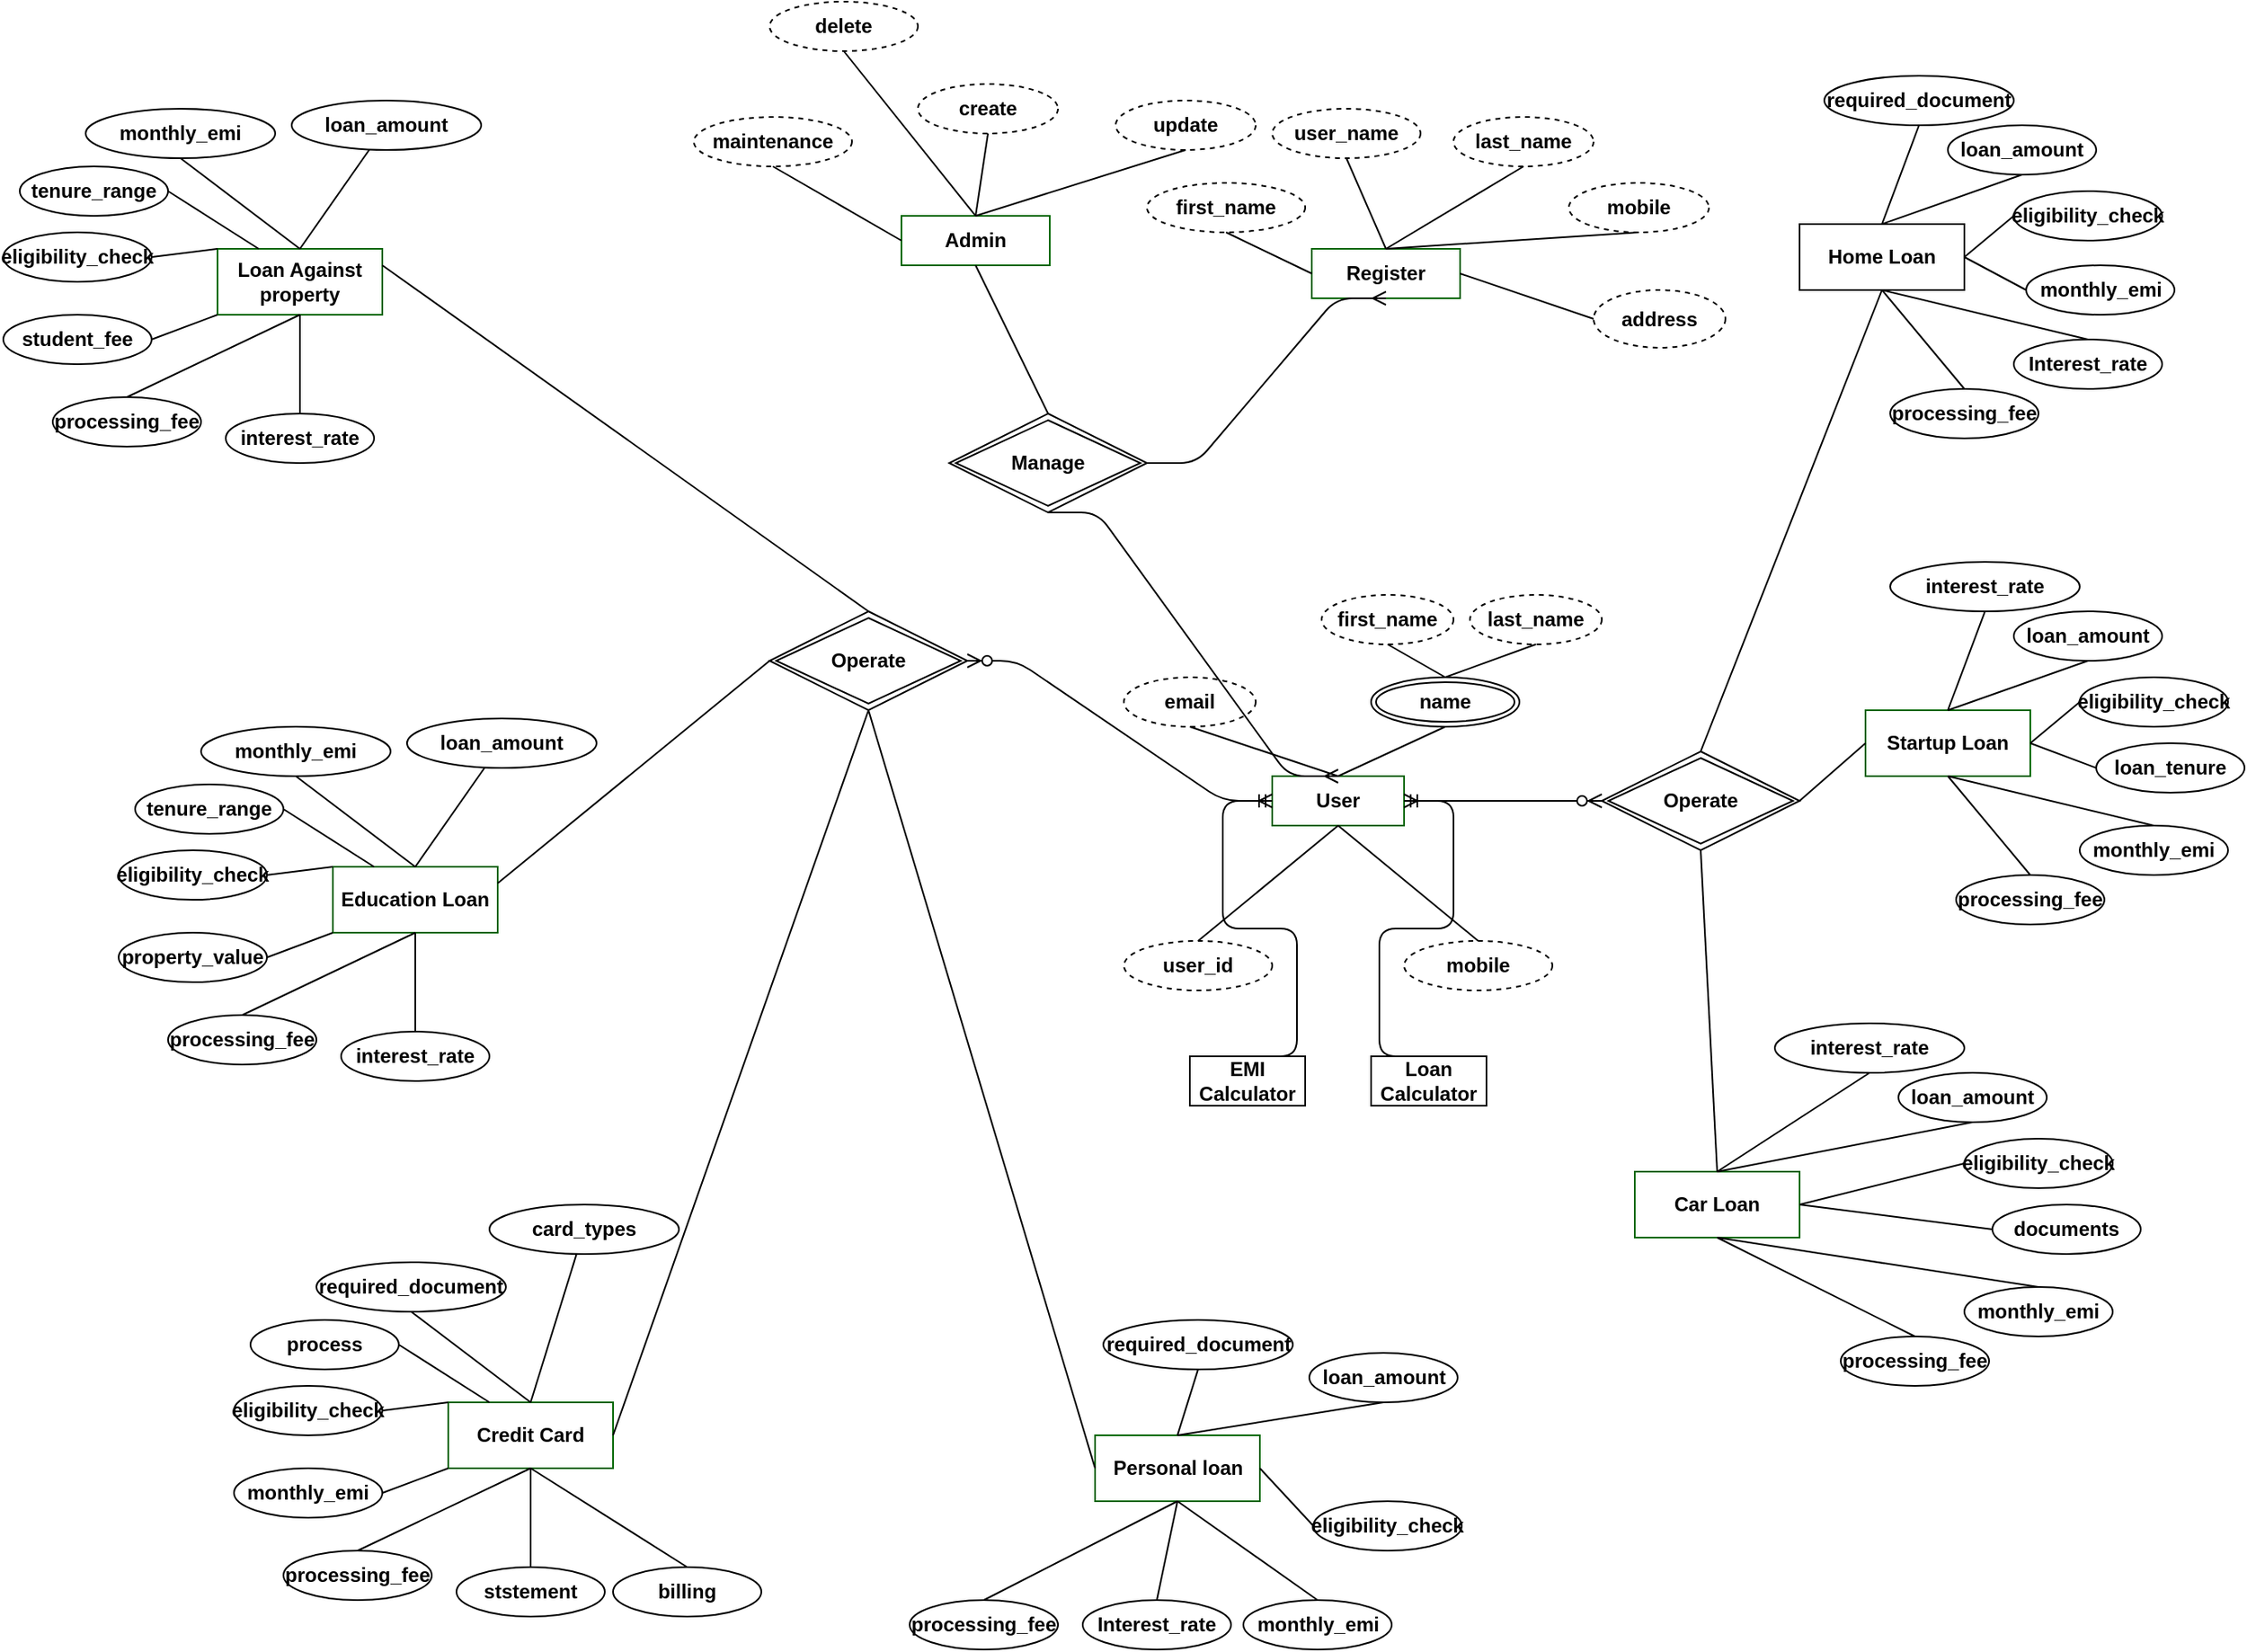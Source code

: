 <mxfile version="15.2.7" type="github"><diagram id="xcJkttmEXmG8DfVuwZIJ" name="Page-1"><mxGraphModel dx="2563" dy="900" grid="1" gridSize="10" guides="1" tooltips="1" connect="1" arrows="1" fold="1" page="1" pageScale="1" pageWidth="827" pageHeight="1169" math="0" shadow="0"><root><mxCell id="0"/><mxCell id="1" parent="0"/><mxCell id="ke2XlthIMB7O7xgG9wp8-1" value="&lt;b&gt;User&lt;/b&gt;" style="whiteSpace=wrap;html=1;align=center;perimeterSpacing=0;strokeColor=#006600;" vertex="1" parent="1"><mxGeometry x="390" y="520" width="80" height="30" as="geometry"/></mxCell><mxCell id="ke2XlthIMB7O7xgG9wp8-2" value="&lt;b&gt;email&lt;/b&gt;" style="ellipse;whiteSpace=wrap;html=1;align=center;dashed=1;" vertex="1" parent="1"><mxGeometry x="300" y="460" width="80" height="30" as="geometry"/></mxCell><mxCell id="ke2XlthIMB7O7xgG9wp8-3" value="&lt;b&gt;mobile&lt;/b&gt;" style="ellipse;whiteSpace=wrap;html=1;align=center;dashed=1;" vertex="1" parent="1"><mxGeometry x="470" y="620" width="90" height="30" as="geometry"/></mxCell><mxCell id="ke2XlthIMB7O7xgG9wp8-4" value="&lt;b&gt;last_name&lt;/b&gt;" style="ellipse;whiteSpace=wrap;html=1;align=center;dashed=1;" vertex="1" parent="1"><mxGeometry x="510" y="410" width="80" height="30" as="geometry"/></mxCell><mxCell id="ke2XlthIMB7O7xgG9wp8-5" value="&lt;b&gt;first_name&lt;/b&gt;" style="ellipse;whiteSpace=wrap;html=1;align=center;dashed=1;" vertex="1" parent="1"><mxGeometry x="420" y="410" width="80" height="30" as="geometry"/></mxCell><mxCell id="ke2XlthIMB7O7xgG9wp8-6" value="&lt;b&gt;name&lt;/b&gt;" style="ellipse;shape=doubleEllipse;margin=3;whiteSpace=wrap;html=1;align=center;" vertex="1" parent="1"><mxGeometry x="450" y="460" width="90" height="30" as="geometry"/></mxCell><mxCell id="ke2XlthIMB7O7xgG9wp8-7" value="&lt;b&gt;user_id&lt;/b&gt;" style="ellipse;whiteSpace=wrap;html=1;align=center;dashed=1;" vertex="1" parent="1"><mxGeometry x="300" y="620" width="90" height="30" as="geometry"/></mxCell><mxCell id="ke2XlthIMB7O7xgG9wp8-8" value="&lt;b&gt;EMI Calculator&lt;/b&gt;" style="whiteSpace=wrap;html=1;align=center;" vertex="1" parent="1"><mxGeometry x="340" y="690" width="70" height="30" as="geometry"/></mxCell><mxCell id="ke2XlthIMB7O7xgG9wp8-9" value="&lt;b&gt;Loan Calculator&lt;/b&gt;" style="whiteSpace=wrap;html=1;align=center;" vertex="1" parent="1"><mxGeometry x="450" y="690" width="70" height="30" as="geometry"/></mxCell><mxCell id="ke2XlthIMB7O7xgG9wp8-11" value="" style="endArrow=none;html=1;rounded=0;exitX=0.5;exitY=1;exitDx=0;exitDy=0;entryX=0.5;entryY=0;entryDx=0;entryDy=0;" edge="1" parent="1" source="ke2XlthIMB7O7xgG9wp8-6" target="ke2XlthIMB7O7xgG9wp8-1"><mxGeometry relative="1" as="geometry"><mxPoint x="320" y="560" as="sourcePoint"/><mxPoint x="480" y="560" as="targetPoint"/></mxGeometry></mxCell><mxCell id="ke2XlthIMB7O7xgG9wp8-12" value="" style="endArrow=none;html=1;rounded=0;exitX=0.5;exitY=1;exitDx=0;exitDy=0;entryX=0.5;entryY=0;entryDx=0;entryDy=0;" edge="1" parent="1" source="ke2XlthIMB7O7xgG9wp8-5" target="ke2XlthIMB7O7xgG9wp8-6"><mxGeometry relative="1" as="geometry"><mxPoint x="485" y="420" as="sourcePoint"/><mxPoint x="420" y="460" as="targetPoint"/></mxGeometry></mxCell><mxCell id="ke2XlthIMB7O7xgG9wp8-13" value="" style="endArrow=none;html=1;rounded=0;exitX=0.5;exitY=0;exitDx=0;exitDy=0;entryX=0.5;entryY=1;entryDx=0;entryDy=0;" edge="1" parent="1" source="ke2XlthIMB7O7xgG9wp8-6" target="ke2XlthIMB7O7xgG9wp8-4"><mxGeometry relative="1" as="geometry"><mxPoint x="515" y="510" as="sourcePoint"/><mxPoint x="450" y="550" as="targetPoint"/><Array as="points"/></mxGeometry></mxCell><mxCell id="ke2XlthIMB7O7xgG9wp8-14" value="" style="endArrow=none;html=1;rounded=0;exitX=0.5;exitY=1;exitDx=0;exitDy=0;entryX=0.5;entryY=0;entryDx=0;entryDy=0;" edge="1" parent="1" source="ke2XlthIMB7O7xgG9wp8-2" target="ke2XlthIMB7O7xgG9wp8-1"><mxGeometry relative="1" as="geometry"><mxPoint x="505" y="500" as="sourcePoint"/><mxPoint x="440" y="540" as="targetPoint"/></mxGeometry></mxCell><mxCell id="ke2XlthIMB7O7xgG9wp8-15" value="" style="endArrow=none;html=1;rounded=0;exitX=0.5;exitY=0;exitDx=0;exitDy=0;entryX=0.5;entryY=1;entryDx=0;entryDy=0;" edge="1" parent="1" source="ke2XlthIMB7O7xgG9wp8-7" target="ke2XlthIMB7O7xgG9wp8-1"><mxGeometry relative="1" as="geometry"><mxPoint x="350" y="500" as="sourcePoint"/><mxPoint x="440" y="540" as="targetPoint"/></mxGeometry></mxCell><mxCell id="ke2XlthIMB7O7xgG9wp8-16" value="" style="endArrow=none;html=1;rounded=0;exitX=0.5;exitY=0;exitDx=0;exitDy=0;entryX=0.5;entryY=1;entryDx=0;entryDy=0;" edge="1" parent="1" source="ke2XlthIMB7O7xgG9wp8-3" target="ke2XlthIMB7O7xgG9wp8-1"><mxGeometry relative="1" as="geometry"><mxPoint x="350" y="610" as="sourcePoint"/><mxPoint x="440" y="570" as="targetPoint"/></mxGeometry></mxCell><mxCell id="ke2XlthIMB7O7xgG9wp8-17" value="" style="edgeStyle=entityRelationEdgeStyle;fontSize=12;html=1;endArrow=ERoneToMany;exitX=0.5;exitY=0;exitDx=0;exitDy=0;entryX=0;entryY=0.5;entryDx=0;entryDy=0;" edge="1" parent="1" source="ke2XlthIMB7O7xgG9wp8-8" target="ke2XlthIMB7O7xgG9wp8-1"><mxGeometry width="100" height="100" relative="1" as="geometry"><mxPoint x="350" y="610" as="sourcePoint"/><mxPoint x="450" y="510" as="targetPoint"/></mxGeometry></mxCell><mxCell id="ke2XlthIMB7O7xgG9wp8-18" value="" style="edgeStyle=entityRelationEdgeStyle;fontSize=12;html=1;endArrow=ERoneToMany;exitX=0.5;exitY=0;exitDx=0;exitDy=0;entryX=1;entryY=0.5;entryDx=0;entryDy=0;" edge="1" parent="1" source="ke2XlthIMB7O7xgG9wp8-9" target="ke2XlthIMB7O7xgG9wp8-1"><mxGeometry width="100" height="100" relative="1" as="geometry"><mxPoint x="375" y="700" as="sourcePoint"/><mxPoint x="440" y="560" as="targetPoint"/></mxGeometry></mxCell><mxCell id="ke2XlthIMB7O7xgG9wp8-19" style="edgeStyle=orthogonalEdgeStyle;rounded=0;orthogonalLoop=1;jettySize=auto;html=1;exitX=0.5;exitY=1;exitDx=0;exitDy=0;" edge="1" parent="1" source="ke2XlthIMB7O7xgG9wp8-3" target="ke2XlthIMB7O7xgG9wp8-3"><mxGeometry relative="1" as="geometry"/></mxCell><mxCell id="ke2XlthIMB7O7xgG9wp8-21" value="&lt;b&gt;Register&lt;/b&gt;" style="whiteSpace=wrap;html=1;align=center;perimeterSpacing=0;strokeColor=#006600;" vertex="1" parent="1"><mxGeometry x="414" y="200" width="90" height="30" as="geometry"/></mxCell><mxCell id="ke2XlthIMB7O7xgG9wp8-22" value="&lt;b&gt;last_name&lt;/b&gt;" style="ellipse;whiteSpace=wrap;html=1;align=center;dashed=1;" vertex="1" parent="1"><mxGeometry x="500" y="120" width="85" height="30" as="geometry"/></mxCell><mxCell id="ke2XlthIMB7O7xgG9wp8-23" value="&lt;b&gt;first_name&lt;/b&gt;" style="ellipse;whiteSpace=wrap;html=1;align=center;dashed=1;" vertex="1" parent="1"><mxGeometry x="314" y="160" width="96" height="30" as="geometry"/></mxCell><mxCell id="ke2XlthIMB7O7xgG9wp8-24" value="&lt;b&gt;address&lt;/b&gt;" style="ellipse;whiteSpace=wrap;html=1;align=center;dashed=1;" vertex="1" parent="1"><mxGeometry x="585" y="225" width="80" height="35" as="geometry"/></mxCell><mxCell id="ke2XlthIMB7O7xgG9wp8-25" value="&lt;b&gt;mobile&lt;/b&gt;" style="ellipse;whiteSpace=wrap;html=1;align=center;dashed=1;" vertex="1" parent="1"><mxGeometry x="570" y="160" width="85" height="30" as="geometry"/></mxCell><mxCell id="ke2XlthIMB7O7xgG9wp8-27" value="&lt;b&gt;user_name&lt;/b&gt;" style="ellipse;whiteSpace=wrap;html=1;align=center;dashed=1;" vertex="1" parent="1"><mxGeometry x="390" y="115" width="90" height="30" as="geometry"/></mxCell><mxCell id="ke2XlthIMB7O7xgG9wp8-29" value="" style="endArrow=none;html=1;rounded=0;entryX=0.5;entryY=1;entryDx=0;entryDy=0;exitX=0.5;exitY=0;exitDx=0;exitDy=0;" edge="1" parent="1" source="ke2XlthIMB7O7xgG9wp8-21" target="ke2XlthIMB7O7xgG9wp8-27"><mxGeometry relative="1" as="geometry"><mxPoint x="520" y="360" as="sourcePoint"/><mxPoint x="680" y="360" as="targetPoint"/></mxGeometry></mxCell><mxCell id="ke2XlthIMB7O7xgG9wp8-30" value="" style="endArrow=none;html=1;rounded=0;entryX=0.5;entryY=1;entryDx=0;entryDy=0;exitX=0.5;exitY=0;exitDx=0;exitDy=0;" edge="1" parent="1" source="ke2XlthIMB7O7xgG9wp8-21" target="ke2XlthIMB7O7xgG9wp8-22"><mxGeometry relative="1" as="geometry"><mxPoint x="520" y="280" as="sourcePoint"/><mxPoint x="415" y="210.0" as="targetPoint"/></mxGeometry></mxCell><mxCell id="ke2XlthIMB7O7xgG9wp8-31" value="" style="endArrow=none;html=1;rounded=0;entryX=0.5;entryY=1;entryDx=0;entryDy=0;exitX=0.5;exitY=0;exitDx=0;exitDy=0;" edge="1" parent="1" source="ke2XlthIMB7O7xgG9wp8-21" target="ke2XlthIMB7O7xgG9wp8-25"><mxGeometry relative="1" as="geometry"><mxPoint x="510" y="280" as="sourcePoint"/><mxPoint x="502.5" y="260.0" as="targetPoint"/></mxGeometry></mxCell><mxCell id="ke2XlthIMB7O7xgG9wp8-32" value="" style="endArrow=none;html=1;rounded=0;entryX=0;entryY=0.5;entryDx=0;entryDy=0;exitX=1;exitY=0.5;exitDx=0;exitDy=0;" edge="1" parent="1" source="ke2XlthIMB7O7xgG9wp8-21" target="ke2XlthIMB7O7xgG9wp8-24"><mxGeometry relative="1" as="geometry"><mxPoint x="495" y="310.0" as="sourcePoint"/><mxPoint x="622.5" y="270.0" as="targetPoint"/></mxGeometry></mxCell><mxCell id="ke2XlthIMB7O7xgG9wp8-33" value="" style="endArrow=none;html=1;rounded=0;entryX=0.5;entryY=1;entryDx=0;entryDy=0;exitX=0;exitY=0.5;exitDx=0;exitDy=0;" edge="1" parent="1" source="ke2XlthIMB7O7xgG9wp8-21" target="ke2XlthIMB7O7xgG9wp8-23"><mxGeometry relative="1" as="geometry"><mxPoint x="495" y="310.0" as="sourcePoint"/><mxPoint x="415" y="210.0" as="targetPoint"/></mxGeometry></mxCell><mxCell id="ke2XlthIMB7O7xgG9wp8-34" value="&lt;b&gt;Admin&lt;/b&gt;" style="whiteSpace=wrap;html=1;align=center;perimeterSpacing=0;strokeColor=#006600;" vertex="1" parent="1"><mxGeometry x="165" y="180" width="90" height="30" as="geometry"/></mxCell><mxCell id="ke2XlthIMB7O7xgG9wp8-35" value="&lt;b&gt;create&lt;/b&gt;" style="ellipse;whiteSpace=wrap;html=1;align=center;dashed=1;" vertex="1" parent="1"><mxGeometry x="175" y="100" width="85" height="30" as="geometry"/></mxCell><mxCell id="ke2XlthIMB7O7xgG9wp8-36" value="&lt;b&gt;maintenance&lt;/b&gt;" style="ellipse;whiteSpace=wrap;html=1;align=center;dashed=1;" vertex="1" parent="1"><mxGeometry x="39" y="120" width="96" height="30" as="geometry"/></mxCell><mxCell id="ke2XlthIMB7O7xgG9wp8-38" value="&lt;b&gt;update&lt;/b&gt;" style="ellipse;whiteSpace=wrap;html=1;align=center;dashed=1;" vertex="1" parent="1"><mxGeometry x="295" y="110" width="85" height="30" as="geometry"/></mxCell><mxCell id="ke2XlthIMB7O7xgG9wp8-39" value="&lt;b&gt;delete&lt;/b&gt;" style="ellipse;whiteSpace=wrap;html=1;align=center;dashed=1;" vertex="1" parent="1"><mxGeometry x="85" y="50" width="90" height="30" as="geometry"/></mxCell><mxCell id="ke2XlthIMB7O7xgG9wp8-40" value="" style="endArrow=none;html=1;rounded=0;entryX=0.5;entryY=1;entryDx=0;entryDy=0;exitX=0.5;exitY=0;exitDx=0;exitDy=0;" edge="1" parent="1" source="ke2XlthIMB7O7xgG9wp8-34" target="ke2XlthIMB7O7xgG9wp8-39"><mxGeometry relative="1" as="geometry"><mxPoint x="245" y="240" as="sourcePoint"/><mxPoint x="405" y="240" as="targetPoint"/></mxGeometry></mxCell><mxCell id="ke2XlthIMB7O7xgG9wp8-41" value="" style="endArrow=none;html=1;rounded=0;entryX=0.5;entryY=1;entryDx=0;entryDy=0;exitX=0.5;exitY=0;exitDx=0;exitDy=0;" edge="1" parent="1" source="ke2XlthIMB7O7xgG9wp8-34" target="ke2XlthIMB7O7xgG9wp8-35"><mxGeometry relative="1" as="geometry"><mxPoint x="245" y="160" as="sourcePoint"/><mxPoint x="140" y="90.0" as="targetPoint"/></mxGeometry></mxCell><mxCell id="ke2XlthIMB7O7xgG9wp8-42" value="" style="endArrow=none;html=1;rounded=0;entryX=0.5;entryY=1;entryDx=0;entryDy=0;exitX=0.5;exitY=0;exitDx=0;exitDy=0;" edge="1" parent="1" source="ke2XlthIMB7O7xgG9wp8-34" target="ke2XlthIMB7O7xgG9wp8-38"><mxGeometry relative="1" as="geometry"><mxPoint x="235" y="160" as="sourcePoint"/><mxPoint x="227.5" y="140.0" as="targetPoint"/></mxGeometry></mxCell><mxCell id="ke2XlthIMB7O7xgG9wp8-44" value="" style="endArrow=none;html=1;rounded=0;entryX=0.5;entryY=1;entryDx=0;entryDy=0;exitX=0;exitY=0.5;exitDx=0;exitDy=0;" edge="1" parent="1" source="ke2XlthIMB7O7xgG9wp8-34" target="ke2XlthIMB7O7xgG9wp8-36"><mxGeometry relative="1" as="geometry"><mxPoint x="220" y="190.0" as="sourcePoint"/><mxPoint x="140" y="90.0" as="targetPoint"/></mxGeometry></mxCell><mxCell id="ke2XlthIMB7O7xgG9wp8-46" value="&lt;b&gt;Home Loan&lt;/b&gt;" style="whiteSpace=wrap;html=1;align=center;" vertex="1" parent="1"><mxGeometry x="710" y="185" width="100" height="40" as="geometry"/></mxCell><mxCell id="ke2XlthIMB7O7xgG9wp8-47" value="&lt;b&gt;required_document&lt;/b&gt;" style="ellipse;whiteSpace=wrap;html=1;align=center;" vertex="1" parent="1"><mxGeometry x="725" y="95" width="115" height="30" as="geometry"/></mxCell><mxCell id="ke2XlthIMB7O7xgG9wp8-48" value="&lt;b&gt;loan_amount&lt;/b&gt;" style="ellipse;whiteSpace=wrap;html=1;align=center;" vertex="1" parent="1"><mxGeometry x="800" y="125" width="90" height="30" as="geometry"/></mxCell><mxCell id="ke2XlthIMB7O7xgG9wp8-49" value="&lt;b&gt;eligibility_check&lt;/b&gt;" style="ellipse;whiteSpace=wrap;html=1;align=center;" vertex="1" parent="1"><mxGeometry x="840" y="165" width="90" height="30" as="geometry"/></mxCell><mxCell id="ke2XlthIMB7O7xgG9wp8-50" value="&lt;b&gt;monthly_emi&lt;/b&gt;" style="ellipse;whiteSpace=wrap;html=1;align=center;" vertex="1" parent="1"><mxGeometry x="847.5" y="210" width="90" height="30" as="geometry"/></mxCell><mxCell id="ke2XlthIMB7O7xgG9wp8-51" value="&lt;b&gt;Interest_rate&lt;/b&gt;" style="ellipse;whiteSpace=wrap;html=1;align=center;" vertex="1" parent="1"><mxGeometry x="840" y="255" width="90" height="30" as="geometry"/></mxCell><mxCell id="ke2XlthIMB7O7xgG9wp8-52" value="&lt;b&gt;processing_fee&lt;/b&gt;" style="ellipse;whiteSpace=wrap;html=1;align=center;" vertex="1" parent="1"><mxGeometry x="765" y="285" width="90" height="30" as="geometry"/></mxCell><mxCell id="ke2XlthIMB7O7xgG9wp8-54" value="" style="endArrow=none;html=1;rounded=0;exitX=0.5;exitY=1;exitDx=0;exitDy=0;entryX=0.5;entryY=0;entryDx=0;entryDy=0;" edge="1" parent="1" source="ke2XlthIMB7O7xgG9wp8-47" target="ke2XlthIMB7O7xgG9wp8-46"><mxGeometry relative="1" as="geometry"><mxPoint x="680" y="155" as="sourcePoint"/><mxPoint x="680" y="245" as="targetPoint"/></mxGeometry></mxCell><mxCell id="ke2XlthIMB7O7xgG9wp8-55" value="" style="endArrow=none;html=1;rounded=0;exitX=0.5;exitY=1;exitDx=0;exitDy=0;entryX=0.5;entryY=0;entryDx=0;entryDy=0;" edge="1" parent="1" source="ke2XlthIMB7O7xgG9wp8-48" target="ke2XlthIMB7O7xgG9wp8-46"><mxGeometry relative="1" as="geometry"><mxPoint x="792.5" y="135" as="sourcePoint"/><mxPoint x="770" y="195" as="targetPoint"/></mxGeometry></mxCell><mxCell id="ke2XlthIMB7O7xgG9wp8-56" value="" style="endArrow=none;html=1;rounded=0;exitX=0;exitY=0.5;exitDx=0;exitDy=0;entryX=1;entryY=0.5;entryDx=0;entryDy=0;" edge="1" parent="1" source="ke2XlthIMB7O7xgG9wp8-49" target="ke2XlthIMB7O7xgG9wp8-46"><mxGeometry relative="1" as="geometry"><mxPoint x="802.5" y="145" as="sourcePoint"/><mxPoint x="780" y="205" as="targetPoint"/></mxGeometry></mxCell><mxCell id="ke2XlthIMB7O7xgG9wp8-57" value="" style="endArrow=none;html=1;rounded=0;exitX=0;exitY=0.5;exitDx=0;exitDy=0;entryX=1;entryY=0.5;entryDx=0;entryDy=0;" edge="1" parent="1" source="ke2XlthIMB7O7xgG9wp8-50" target="ke2XlthIMB7O7xgG9wp8-46"><mxGeometry relative="1" as="geometry"><mxPoint x="812.5" y="155" as="sourcePoint"/><mxPoint x="790" y="215" as="targetPoint"/></mxGeometry></mxCell><mxCell id="ke2XlthIMB7O7xgG9wp8-58" value="" style="endArrow=none;html=1;rounded=0;exitX=0.5;exitY=0;exitDx=0;exitDy=0;entryX=0.5;entryY=1;entryDx=0;entryDy=0;" edge="1" parent="1" source="ke2XlthIMB7O7xgG9wp8-51" target="ke2XlthIMB7O7xgG9wp8-46"><mxGeometry relative="1" as="geometry"><mxPoint x="792.5" y="135" as="sourcePoint"/><mxPoint x="770" y="195" as="targetPoint"/></mxGeometry></mxCell><mxCell id="ke2XlthIMB7O7xgG9wp8-59" value="" style="endArrow=none;html=1;rounded=0;exitX=0.5;exitY=0;exitDx=0;exitDy=0;entryX=0.5;entryY=1;entryDx=0;entryDy=0;" edge="1" parent="1" source="ke2XlthIMB7O7xgG9wp8-52" target="ke2XlthIMB7O7xgG9wp8-46"><mxGeometry relative="1" as="geometry"><mxPoint x="895" y="265" as="sourcePoint"/><mxPoint x="760" y="245" as="targetPoint"/></mxGeometry></mxCell><mxCell id="ke2XlthIMB7O7xgG9wp8-60" value="&lt;b&gt;Startup Loan&lt;/b&gt;" style="whiteSpace=wrap;html=1;align=center;strokeColor=#006600;" vertex="1" parent="1"><mxGeometry x="750" y="480" width="100" height="40" as="geometry"/></mxCell><mxCell id="ke2XlthIMB7O7xgG9wp8-61" value="&lt;b&gt;interest_rate&lt;/b&gt;" style="ellipse;whiteSpace=wrap;html=1;align=center;" vertex="1" parent="1"><mxGeometry x="765" y="390" width="115" height="30" as="geometry"/></mxCell><mxCell id="ke2XlthIMB7O7xgG9wp8-62" value="&lt;b&gt;loan_amount&lt;/b&gt;" style="ellipse;whiteSpace=wrap;html=1;align=center;" vertex="1" parent="1"><mxGeometry x="840" y="420" width="90" height="30" as="geometry"/></mxCell><mxCell id="ke2XlthIMB7O7xgG9wp8-63" value="&lt;b&gt;eligibility_check&lt;/b&gt;" style="ellipse;whiteSpace=wrap;html=1;align=center;" vertex="1" parent="1"><mxGeometry x="880" y="460" width="90" height="30" as="geometry"/></mxCell><mxCell id="ke2XlthIMB7O7xgG9wp8-64" value="&lt;b&gt;monthly_emi&lt;/b&gt;" style="ellipse;whiteSpace=wrap;html=1;align=center;" vertex="1" parent="1"><mxGeometry x="880" y="550" width="90" height="30" as="geometry"/></mxCell><mxCell id="ke2XlthIMB7O7xgG9wp8-65" value="&lt;b&gt;processing_fee&lt;/b&gt;" style="ellipse;whiteSpace=wrap;html=1;align=center;" vertex="1" parent="1"><mxGeometry x="805" y="580" width="90" height="30" as="geometry"/></mxCell><mxCell id="ke2XlthIMB7O7xgG9wp8-66" value="" style="endArrow=none;html=1;rounded=0;exitX=0.5;exitY=1;exitDx=0;exitDy=0;entryX=0.5;entryY=0;entryDx=0;entryDy=0;" edge="1" parent="1" source="ke2XlthIMB7O7xgG9wp8-61" target="ke2XlthIMB7O7xgG9wp8-60"><mxGeometry relative="1" as="geometry"><mxPoint x="720" y="450" as="sourcePoint"/><mxPoint x="720" y="540" as="targetPoint"/></mxGeometry></mxCell><mxCell id="ke2XlthIMB7O7xgG9wp8-67" value="" style="endArrow=none;html=1;rounded=0;exitX=0.5;exitY=1;exitDx=0;exitDy=0;entryX=0.5;entryY=0;entryDx=0;entryDy=0;" edge="1" parent="1" source="ke2XlthIMB7O7xgG9wp8-62" target="ke2XlthIMB7O7xgG9wp8-60"><mxGeometry relative="1" as="geometry"><mxPoint x="832.5" y="430" as="sourcePoint"/><mxPoint x="810" y="490" as="targetPoint"/></mxGeometry></mxCell><mxCell id="ke2XlthIMB7O7xgG9wp8-68" value="" style="endArrow=none;html=1;rounded=0;exitX=0;exitY=0.5;exitDx=0;exitDy=0;entryX=1;entryY=0.5;entryDx=0;entryDy=0;" edge="1" parent="1" source="ke2XlthIMB7O7xgG9wp8-63" target="ke2XlthIMB7O7xgG9wp8-60"><mxGeometry relative="1" as="geometry"><mxPoint x="842.5" y="440" as="sourcePoint"/><mxPoint x="820" y="500" as="targetPoint"/></mxGeometry></mxCell><mxCell id="ke2XlthIMB7O7xgG9wp8-69" value="" style="endArrow=none;html=1;rounded=0;exitX=0;exitY=0.5;exitDx=0;exitDy=0;entryX=1;entryY=0.5;entryDx=0;entryDy=0;" edge="1" parent="1" target="ke2XlthIMB7O7xgG9wp8-60" source="ke2XlthIMB7O7xgG9wp8-72"><mxGeometry relative="1" as="geometry"><mxPoint x="887.5" y="520.0" as="sourcePoint"/><mxPoint x="830" y="510" as="targetPoint"/></mxGeometry></mxCell><mxCell id="ke2XlthIMB7O7xgG9wp8-70" value="" style="endArrow=none;html=1;rounded=0;exitX=0.5;exitY=0;exitDx=0;exitDy=0;entryX=0.5;entryY=1;entryDx=0;entryDy=0;" edge="1" parent="1" source="ke2XlthIMB7O7xgG9wp8-64" target="ke2XlthIMB7O7xgG9wp8-60"><mxGeometry relative="1" as="geometry"><mxPoint x="832.5" y="430" as="sourcePoint"/><mxPoint x="810" y="490" as="targetPoint"/></mxGeometry></mxCell><mxCell id="ke2XlthIMB7O7xgG9wp8-71" value="" style="endArrow=none;html=1;rounded=0;exitX=0.5;exitY=0;exitDx=0;exitDy=0;entryX=0.5;entryY=1;entryDx=0;entryDy=0;" edge="1" parent="1" source="ke2XlthIMB7O7xgG9wp8-65" target="ke2XlthIMB7O7xgG9wp8-60"><mxGeometry relative="1" as="geometry"><mxPoint x="935" y="560" as="sourcePoint"/><mxPoint x="800" y="540" as="targetPoint"/></mxGeometry></mxCell><mxCell id="ke2XlthIMB7O7xgG9wp8-72" value="&lt;b&gt;loan_tenure&lt;/b&gt;" style="ellipse;whiteSpace=wrap;html=1;align=center;" vertex="1" parent="1"><mxGeometry x="890" y="500" width="90" height="30" as="geometry"/></mxCell><mxCell id="ke2XlthIMB7O7xgG9wp8-73" value="&lt;b&gt;Car Loan&lt;/b&gt;" style="whiteSpace=wrap;html=1;align=center;strokeColor=#006600;" vertex="1" parent="1"><mxGeometry x="610" y="760" width="100" height="40" as="geometry"/></mxCell><mxCell id="ke2XlthIMB7O7xgG9wp8-74" value="&lt;b&gt;interest_rate&lt;/b&gt;" style="ellipse;whiteSpace=wrap;html=1;align=center;" vertex="1" parent="1"><mxGeometry x="695" y="670" width="115" height="30" as="geometry"/></mxCell><mxCell id="ke2XlthIMB7O7xgG9wp8-75" value="&lt;b&gt;loan_amount&lt;/b&gt;" style="ellipse;whiteSpace=wrap;html=1;align=center;" vertex="1" parent="1"><mxGeometry x="770" y="700" width="90" height="30" as="geometry"/></mxCell><mxCell id="ke2XlthIMB7O7xgG9wp8-76" value="&lt;b&gt;eligibility_check&lt;/b&gt;" style="ellipse;whiteSpace=wrap;html=1;align=center;" vertex="1" parent="1"><mxGeometry x="810" y="740" width="90" height="30" as="geometry"/></mxCell><mxCell id="ke2XlthIMB7O7xgG9wp8-77" value="&lt;b&gt;monthly_emi&lt;/b&gt;" style="ellipse;whiteSpace=wrap;html=1;align=center;" vertex="1" parent="1"><mxGeometry x="810" y="830" width="90" height="30" as="geometry"/></mxCell><mxCell id="ke2XlthIMB7O7xgG9wp8-78" value="&lt;b&gt;processing_fee&lt;/b&gt;" style="ellipse;whiteSpace=wrap;html=1;align=center;" vertex="1" parent="1"><mxGeometry x="735" y="860" width="90" height="30" as="geometry"/></mxCell><mxCell id="ke2XlthIMB7O7xgG9wp8-79" value="" style="endArrow=none;html=1;rounded=0;exitX=0.5;exitY=1;exitDx=0;exitDy=0;entryX=0.5;entryY=0;entryDx=0;entryDy=0;" edge="1" parent="1" source="ke2XlthIMB7O7xgG9wp8-74" target="ke2XlthIMB7O7xgG9wp8-73"><mxGeometry relative="1" as="geometry"><mxPoint x="650" y="730" as="sourcePoint"/><mxPoint x="650" y="820" as="targetPoint"/></mxGeometry></mxCell><mxCell id="ke2XlthIMB7O7xgG9wp8-80" value="" style="endArrow=none;html=1;rounded=0;exitX=0.5;exitY=1;exitDx=0;exitDy=0;entryX=0.5;entryY=0;entryDx=0;entryDy=0;" edge="1" parent="1" source="ke2XlthIMB7O7xgG9wp8-75" target="ke2XlthIMB7O7xgG9wp8-73"><mxGeometry relative="1" as="geometry"><mxPoint x="762.5" y="710" as="sourcePoint"/><mxPoint x="740" y="770" as="targetPoint"/></mxGeometry></mxCell><mxCell id="ke2XlthIMB7O7xgG9wp8-81" value="" style="endArrow=none;html=1;rounded=0;exitX=0;exitY=0.5;exitDx=0;exitDy=0;entryX=1;entryY=0.5;entryDx=0;entryDy=0;" edge="1" parent="1" source="ke2XlthIMB7O7xgG9wp8-76" target="ke2XlthIMB7O7xgG9wp8-73"><mxGeometry relative="1" as="geometry"><mxPoint x="772.5" y="720" as="sourcePoint"/><mxPoint x="750" y="780" as="targetPoint"/></mxGeometry></mxCell><mxCell id="ke2XlthIMB7O7xgG9wp8-82" value="" style="endArrow=none;html=1;rounded=0;exitX=0;exitY=0.5;exitDx=0;exitDy=0;entryX=1;entryY=0.5;entryDx=0;entryDy=0;" edge="1" parent="1" target="ke2XlthIMB7O7xgG9wp8-73" source="ke2XlthIMB7O7xgG9wp8-85"><mxGeometry relative="1" as="geometry"><mxPoint x="820" y="795" as="sourcePoint"/><mxPoint x="760" y="790" as="targetPoint"/></mxGeometry></mxCell><mxCell id="ke2XlthIMB7O7xgG9wp8-83" value="" style="endArrow=none;html=1;rounded=0;exitX=0.5;exitY=0;exitDx=0;exitDy=0;entryX=0.5;entryY=1;entryDx=0;entryDy=0;" edge="1" parent="1" source="ke2XlthIMB7O7xgG9wp8-77" target="ke2XlthIMB7O7xgG9wp8-73"><mxGeometry relative="1" as="geometry"><mxPoint x="762.5" y="710" as="sourcePoint"/><mxPoint x="740" y="770" as="targetPoint"/></mxGeometry></mxCell><mxCell id="ke2XlthIMB7O7xgG9wp8-84" value="" style="endArrow=none;html=1;rounded=0;exitX=0.5;exitY=0;exitDx=0;exitDy=0;entryX=0.5;entryY=1;entryDx=0;entryDy=0;" edge="1" parent="1" source="ke2XlthIMB7O7xgG9wp8-78" target="ke2XlthIMB7O7xgG9wp8-73"><mxGeometry relative="1" as="geometry"><mxPoint x="865" y="840" as="sourcePoint"/><mxPoint x="730" y="820" as="targetPoint"/></mxGeometry></mxCell><mxCell id="ke2XlthIMB7O7xgG9wp8-85" value="&lt;b&gt;documents&lt;/b&gt;" style="ellipse;whiteSpace=wrap;html=1;align=center;" vertex="1" parent="1"><mxGeometry x="827" y="780" width="90" height="30" as="geometry"/></mxCell><mxCell id="ke2XlthIMB7O7xgG9wp8-87" value="&lt;b&gt;Credit Card&lt;/b&gt;" style="whiteSpace=wrap;html=1;align=center;strokeColor=#006600;" vertex="1" parent="1"><mxGeometry x="-110" y="900" width="100" height="40" as="geometry"/></mxCell><mxCell id="ke2XlthIMB7O7xgG9wp8-89" value="&lt;b&gt;process&lt;/b&gt;" style="ellipse;whiteSpace=wrap;html=1;align=center;" vertex="1" parent="1"><mxGeometry x="-230" y="850" width="90" height="30" as="geometry"/></mxCell><mxCell id="ke2XlthIMB7O7xgG9wp8-90" value="&lt;b&gt;eligibility_check&lt;/b&gt;" style="ellipse;whiteSpace=wrap;html=1;align=center;" vertex="1" parent="1"><mxGeometry x="-240" y="890" width="90" height="30" as="geometry"/></mxCell><mxCell id="ke2XlthIMB7O7xgG9wp8-91" value="&lt;b&gt;monthly_emi&lt;/b&gt;" style="ellipse;whiteSpace=wrap;html=1;align=center;" vertex="1" parent="1"><mxGeometry x="-240" y="940" width="90" height="30" as="geometry"/></mxCell><mxCell id="ke2XlthIMB7O7xgG9wp8-92" value="&lt;b&gt;ststement&lt;/b&gt;" style="ellipse;whiteSpace=wrap;html=1;align=center;" vertex="1" parent="1"><mxGeometry x="-105" y="1000" width="90" height="30" as="geometry"/></mxCell><mxCell id="ke2XlthIMB7O7xgG9wp8-93" value="&lt;b&gt;processing_fee&lt;/b&gt;" style="ellipse;whiteSpace=wrap;html=1;align=center;" vertex="1" parent="1"><mxGeometry x="-210" y="990" width="90" height="30" as="geometry"/></mxCell><mxCell id="ke2XlthIMB7O7xgG9wp8-94" value="" style="endArrow=none;html=1;rounded=0;exitX=0.5;exitY=1;exitDx=0;exitDy=0;entryX=0.5;entryY=0;entryDx=0;entryDy=0;" edge="1" parent="1" target="ke2XlthIMB7O7xgG9wp8-87"><mxGeometry relative="1" as="geometry"><mxPoint x="-132.5" y="845" as="sourcePoint"/><mxPoint x="-140" y="960" as="targetPoint"/></mxGeometry></mxCell><mxCell id="ke2XlthIMB7O7xgG9wp8-98" value="" style="endArrow=none;html=1;rounded=0;exitX=0.5;exitY=0;exitDx=0;exitDy=0;entryX=0.5;entryY=1;entryDx=0;entryDy=0;" edge="1" parent="1" source="ke2XlthIMB7O7xgG9wp8-92" target="ke2XlthIMB7O7xgG9wp8-87"><mxGeometry relative="1" as="geometry"><mxPoint x="-27.5" y="850" as="sourcePoint"/><mxPoint x="-50" y="910" as="targetPoint"/></mxGeometry></mxCell><mxCell id="ke2XlthIMB7O7xgG9wp8-99" value="" style="endArrow=none;html=1;rounded=0;exitX=0.5;exitY=0;exitDx=0;exitDy=0;entryX=0.5;entryY=1;entryDx=0;entryDy=0;" edge="1" parent="1" source="ke2XlthIMB7O7xgG9wp8-93" target="ke2XlthIMB7O7xgG9wp8-87"><mxGeometry relative="1" as="geometry"><mxPoint x="75" y="980" as="sourcePoint"/><mxPoint x="-60" y="960" as="targetPoint"/></mxGeometry></mxCell><mxCell id="ke2XlthIMB7O7xgG9wp8-100" value="" style="endArrow=none;html=1;rounded=0;exitX=1;exitY=0.5;exitDx=0;exitDy=0;entryX=0.25;entryY=0;entryDx=0;entryDy=0;" edge="1" parent="1" source="ke2XlthIMB7O7xgG9wp8-89" target="ke2XlthIMB7O7xgG9wp8-87"><mxGeometry relative="1" as="geometry"><mxPoint x="-143.0" y="840" as="sourcePoint"/><mxPoint x="-50" y="910" as="targetPoint"/></mxGeometry></mxCell><mxCell id="ke2XlthIMB7O7xgG9wp8-101" value="" style="endArrow=none;html=1;rounded=0;exitX=1;exitY=0.5;exitDx=0;exitDy=0;entryX=0;entryY=0;entryDx=0;entryDy=0;" edge="1" parent="1" source="ke2XlthIMB7O7xgG9wp8-90" target="ke2XlthIMB7O7xgG9wp8-87"><mxGeometry relative="1" as="geometry"><mxPoint x="-130.0" y="875" as="sourcePoint"/><mxPoint x="-75.0" y="910" as="targetPoint"/></mxGeometry></mxCell><mxCell id="ke2XlthIMB7O7xgG9wp8-102" value="" style="endArrow=none;html=1;rounded=0;exitX=1;exitY=0.5;exitDx=0;exitDy=0;entryX=0;entryY=1;entryDx=0;entryDy=0;" edge="1" parent="1" source="ke2XlthIMB7O7xgG9wp8-91" target="ke2XlthIMB7O7xgG9wp8-87"><mxGeometry relative="1" as="geometry"><mxPoint x="-155.0" y="1000" as="sourcePoint"/><mxPoint x="-50" y="950" as="targetPoint"/></mxGeometry></mxCell><mxCell id="ke2XlthIMB7O7xgG9wp8-104" value="&lt;b&gt;required_document&lt;/b&gt;" style="ellipse;whiteSpace=wrap;html=1;align=center;" vertex="1" parent="1"><mxGeometry x="-190" y="815" width="115" height="30" as="geometry"/></mxCell><mxCell id="ke2XlthIMB7O7xgG9wp8-105" value="&lt;b&gt;card_types&lt;/b&gt;" style="ellipse;whiteSpace=wrap;html=1;align=center;" vertex="1" parent="1"><mxGeometry x="-85" y="780" width="115" height="30" as="geometry"/></mxCell><mxCell id="ke2XlthIMB7O7xgG9wp8-106" value="" style="endArrow=none;html=1;rounded=0;entryX=0.5;entryY=0;entryDx=0;entryDy=0;" edge="1" parent="1" source="ke2XlthIMB7O7xgG9wp8-105" target="ke2XlthIMB7O7xgG9wp8-87"><mxGeometry relative="1" as="geometry"><mxPoint x="-122.5" y="855" as="sourcePoint"/><mxPoint x="-50" y="870" as="targetPoint"/></mxGeometry></mxCell><mxCell id="ke2XlthIMB7O7xgG9wp8-107" value="&lt;b&gt;billing&lt;/b&gt;" style="ellipse;whiteSpace=wrap;html=1;align=center;" vertex="1" parent="1"><mxGeometry x="-10" y="1000" width="90" height="30" as="geometry"/></mxCell><mxCell id="ke2XlthIMB7O7xgG9wp8-108" value="" style="endArrow=none;html=1;rounded=0;exitX=0.5;exitY=0;exitDx=0;exitDy=0;entryX=0.5;entryY=1;entryDx=0;entryDy=0;" edge="1" parent="1" source="ke2XlthIMB7O7xgG9wp8-107" target="ke2XlthIMB7O7xgG9wp8-87"><mxGeometry relative="1" as="geometry"><mxPoint x="-50" y="1010" as="sourcePoint"/><mxPoint x="-50" y="950" as="targetPoint"/></mxGeometry></mxCell><mxCell id="ke2XlthIMB7O7xgG9wp8-109" value="&lt;b&gt;Education Loan&lt;/b&gt;" style="whiteSpace=wrap;html=1;align=center;perimeterSpacing=0;strokeColor=#006600;" vertex="1" parent="1"><mxGeometry x="-180" y="575" width="100" height="40" as="geometry"/></mxCell><mxCell id="ke2XlthIMB7O7xgG9wp8-110" value="&lt;b&gt;tenure_range&lt;/b&gt;" style="ellipse;whiteSpace=wrap;html=1;align=center;" vertex="1" parent="1"><mxGeometry x="-300" y="525" width="90" height="30" as="geometry"/></mxCell><mxCell id="ke2XlthIMB7O7xgG9wp8-111" value="&lt;b&gt;eligibility_check&lt;/b&gt;" style="ellipse;whiteSpace=wrap;html=1;align=center;" vertex="1" parent="1"><mxGeometry x="-310" y="565" width="90" height="30" as="geometry"/></mxCell><mxCell id="ke2XlthIMB7O7xgG9wp8-112" value="&lt;b&gt;property_value&lt;/b&gt;" style="ellipse;whiteSpace=wrap;html=1;align=center;" vertex="1" parent="1"><mxGeometry x="-310" y="615" width="90" height="30" as="geometry"/></mxCell><mxCell id="ke2XlthIMB7O7xgG9wp8-113" value="&lt;b&gt;interest_rate&lt;/b&gt;" style="ellipse;whiteSpace=wrap;html=1;align=center;" vertex="1" parent="1"><mxGeometry x="-175" y="675" width="90" height="30" as="geometry"/></mxCell><mxCell id="ke2XlthIMB7O7xgG9wp8-114" value="&lt;b&gt;processing_fee&lt;/b&gt;" style="ellipse;whiteSpace=wrap;html=1;align=center;" vertex="1" parent="1"><mxGeometry x="-280" y="665" width="90" height="30" as="geometry"/></mxCell><mxCell id="ke2XlthIMB7O7xgG9wp8-115" value="" style="endArrow=none;html=1;rounded=0;exitX=0.5;exitY=1;exitDx=0;exitDy=0;entryX=0.5;entryY=0;entryDx=0;entryDy=0;" edge="1" parent="1" target="ke2XlthIMB7O7xgG9wp8-109"><mxGeometry relative="1" as="geometry"><mxPoint x="-202.5" y="520" as="sourcePoint"/><mxPoint x="-210" y="635" as="targetPoint"/></mxGeometry></mxCell><mxCell id="ke2XlthIMB7O7xgG9wp8-116" value="" style="endArrow=none;html=1;rounded=0;exitX=0.5;exitY=0;exitDx=0;exitDy=0;entryX=0.5;entryY=1;entryDx=0;entryDy=0;" edge="1" parent="1" source="ke2XlthIMB7O7xgG9wp8-113" target="ke2XlthIMB7O7xgG9wp8-109"><mxGeometry relative="1" as="geometry"><mxPoint x="-97.5" y="525" as="sourcePoint"/><mxPoint x="-120" y="585" as="targetPoint"/></mxGeometry></mxCell><mxCell id="ke2XlthIMB7O7xgG9wp8-117" value="" style="endArrow=none;html=1;rounded=0;exitX=0.5;exitY=0;exitDx=0;exitDy=0;entryX=0.5;entryY=1;entryDx=0;entryDy=0;" edge="1" parent="1" source="ke2XlthIMB7O7xgG9wp8-114" target="ke2XlthIMB7O7xgG9wp8-109"><mxGeometry relative="1" as="geometry"><mxPoint x="5" y="655" as="sourcePoint"/><mxPoint x="-130" y="635" as="targetPoint"/></mxGeometry></mxCell><mxCell id="ke2XlthIMB7O7xgG9wp8-118" value="" style="endArrow=none;html=1;rounded=0;exitX=1;exitY=0.5;exitDx=0;exitDy=0;entryX=0.25;entryY=0;entryDx=0;entryDy=0;" edge="1" parent="1" source="ke2XlthIMB7O7xgG9wp8-110" target="ke2XlthIMB7O7xgG9wp8-109"><mxGeometry relative="1" as="geometry"><mxPoint x="-213.0" y="515" as="sourcePoint"/><mxPoint x="-120" y="585" as="targetPoint"/></mxGeometry></mxCell><mxCell id="ke2XlthIMB7O7xgG9wp8-119" value="" style="endArrow=none;html=1;rounded=0;exitX=1;exitY=0.5;exitDx=0;exitDy=0;entryX=0;entryY=0;entryDx=0;entryDy=0;" edge="1" parent="1" source="ke2XlthIMB7O7xgG9wp8-111" target="ke2XlthIMB7O7xgG9wp8-109"><mxGeometry relative="1" as="geometry"><mxPoint x="-200.0" y="550" as="sourcePoint"/><mxPoint x="-145.0" y="585" as="targetPoint"/></mxGeometry></mxCell><mxCell id="ke2XlthIMB7O7xgG9wp8-120" value="" style="endArrow=none;html=1;rounded=0;exitX=1;exitY=0.5;exitDx=0;exitDy=0;entryX=0;entryY=1;entryDx=0;entryDy=0;" edge="1" parent="1" source="ke2XlthIMB7O7xgG9wp8-112" target="ke2XlthIMB7O7xgG9wp8-109"><mxGeometry relative="1" as="geometry"><mxPoint x="-225.0" y="675" as="sourcePoint"/><mxPoint x="-120" y="625" as="targetPoint"/></mxGeometry></mxCell><mxCell id="ke2XlthIMB7O7xgG9wp8-121" value="&lt;b&gt;monthly_emi&lt;/b&gt;" style="ellipse;whiteSpace=wrap;html=1;align=center;" vertex="1" parent="1"><mxGeometry x="-260" y="490" width="115" height="30" as="geometry"/></mxCell><mxCell id="ke2XlthIMB7O7xgG9wp8-122" value="&lt;b&gt;loan_amount&lt;/b&gt;" style="ellipse;whiteSpace=wrap;html=1;align=center;" vertex="1" parent="1"><mxGeometry x="-135" y="485" width="115" height="30" as="geometry"/></mxCell><mxCell id="ke2XlthIMB7O7xgG9wp8-123" value="" style="endArrow=none;html=1;rounded=0;entryX=0.5;entryY=0;entryDx=0;entryDy=0;" edge="1" parent="1" source="ke2XlthIMB7O7xgG9wp8-122" target="ke2XlthIMB7O7xgG9wp8-109"><mxGeometry relative="1" as="geometry"><mxPoint x="-192.5" y="530" as="sourcePoint"/><mxPoint x="-120" y="545" as="targetPoint"/></mxGeometry></mxCell><mxCell id="ke2XlthIMB7O7xgG9wp8-126" value="&lt;b&gt;Loan Against property&lt;/b&gt;" style="whiteSpace=wrap;html=1;align=center;perimeterSpacing=0;strokeColor=#006600;" vertex="1" parent="1"><mxGeometry x="-250" y="200" width="100" height="40" as="geometry"/></mxCell><mxCell id="ke2XlthIMB7O7xgG9wp8-127" value="&lt;b&gt;tenure_range&lt;/b&gt;" style="ellipse;whiteSpace=wrap;html=1;align=center;" vertex="1" parent="1"><mxGeometry x="-370" y="150" width="90" height="30" as="geometry"/></mxCell><mxCell id="ke2XlthIMB7O7xgG9wp8-128" value="&lt;b&gt;eligibility_check&lt;/b&gt;" style="ellipse;whiteSpace=wrap;html=1;align=center;" vertex="1" parent="1"><mxGeometry x="-380" y="190" width="90" height="30" as="geometry"/></mxCell><mxCell id="ke2XlthIMB7O7xgG9wp8-129" value="&lt;b&gt;student_fee&lt;/b&gt;" style="ellipse;whiteSpace=wrap;html=1;align=center;" vertex="1" parent="1"><mxGeometry x="-380" y="240" width="90" height="30" as="geometry"/></mxCell><mxCell id="ke2XlthIMB7O7xgG9wp8-130" value="&lt;b&gt;interest_rate&lt;/b&gt;" style="ellipse;whiteSpace=wrap;html=1;align=center;" vertex="1" parent="1"><mxGeometry x="-245" y="300" width="90" height="30" as="geometry"/></mxCell><mxCell id="ke2XlthIMB7O7xgG9wp8-131" value="&lt;b&gt;processing_fee&lt;/b&gt;" style="ellipse;whiteSpace=wrap;html=1;align=center;" vertex="1" parent="1"><mxGeometry x="-350" y="290" width="90" height="30" as="geometry"/></mxCell><mxCell id="ke2XlthIMB7O7xgG9wp8-132" value="" style="endArrow=none;html=1;rounded=0;exitX=0.5;exitY=1;exitDx=0;exitDy=0;entryX=0.5;entryY=0;entryDx=0;entryDy=0;" edge="1" parent="1" target="ke2XlthIMB7O7xgG9wp8-126"><mxGeometry relative="1" as="geometry"><mxPoint x="-272.5" y="145" as="sourcePoint"/><mxPoint x="-280" y="260" as="targetPoint"/></mxGeometry></mxCell><mxCell id="ke2XlthIMB7O7xgG9wp8-133" value="" style="endArrow=none;html=1;rounded=0;exitX=0.5;exitY=0;exitDx=0;exitDy=0;entryX=0.5;entryY=1;entryDx=0;entryDy=0;" edge="1" parent="1" source="ke2XlthIMB7O7xgG9wp8-130" target="ke2XlthIMB7O7xgG9wp8-126"><mxGeometry relative="1" as="geometry"><mxPoint x="-167.5" y="150" as="sourcePoint"/><mxPoint x="-190" y="210" as="targetPoint"/></mxGeometry></mxCell><mxCell id="ke2XlthIMB7O7xgG9wp8-134" value="" style="endArrow=none;html=1;rounded=0;exitX=0.5;exitY=0;exitDx=0;exitDy=0;entryX=0.5;entryY=1;entryDx=0;entryDy=0;" edge="1" parent="1" source="ke2XlthIMB7O7xgG9wp8-131" target="ke2XlthIMB7O7xgG9wp8-126"><mxGeometry relative="1" as="geometry"><mxPoint x="-65" y="280" as="sourcePoint"/><mxPoint x="-200" y="260" as="targetPoint"/></mxGeometry></mxCell><mxCell id="ke2XlthIMB7O7xgG9wp8-135" value="" style="endArrow=none;html=1;rounded=0;exitX=1;exitY=0.5;exitDx=0;exitDy=0;entryX=0.25;entryY=0;entryDx=0;entryDy=0;" edge="1" parent="1" source="ke2XlthIMB7O7xgG9wp8-127" target="ke2XlthIMB7O7xgG9wp8-126"><mxGeometry relative="1" as="geometry"><mxPoint x="-283.0" y="140" as="sourcePoint"/><mxPoint x="-190" y="210" as="targetPoint"/></mxGeometry></mxCell><mxCell id="ke2XlthIMB7O7xgG9wp8-136" value="" style="endArrow=none;html=1;rounded=0;exitX=1;exitY=0.5;exitDx=0;exitDy=0;entryX=0;entryY=0;entryDx=0;entryDy=0;" edge="1" parent="1" source="ke2XlthIMB7O7xgG9wp8-128" target="ke2XlthIMB7O7xgG9wp8-126"><mxGeometry relative="1" as="geometry"><mxPoint x="-270.0" y="175" as="sourcePoint"/><mxPoint x="-215.0" y="210" as="targetPoint"/></mxGeometry></mxCell><mxCell id="ke2XlthIMB7O7xgG9wp8-137" value="" style="endArrow=none;html=1;rounded=0;exitX=1;exitY=0.5;exitDx=0;exitDy=0;entryX=0;entryY=1;entryDx=0;entryDy=0;" edge="1" parent="1" source="ke2XlthIMB7O7xgG9wp8-129" target="ke2XlthIMB7O7xgG9wp8-126"><mxGeometry relative="1" as="geometry"><mxPoint x="-295.0" y="300" as="sourcePoint"/><mxPoint x="-190" y="250" as="targetPoint"/></mxGeometry></mxCell><mxCell id="ke2XlthIMB7O7xgG9wp8-138" value="&lt;b&gt;monthly_emi&lt;/b&gt;" style="ellipse;whiteSpace=wrap;html=1;align=center;" vertex="1" parent="1"><mxGeometry x="-330" y="115" width="115" height="30" as="geometry"/></mxCell><mxCell id="ke2XlthIMB7O7xgG9wp8-139" value="&lt;b&gt;loan_amount&lt;/b&gt;" style="ellipse;whiteSpace=wrap;html=1;align=center;" vertex="1" parent="1"><mxGeometry x="-205" y="110" width="115" height="30" as="geometry"/></mxCell><mxCell id="ke2XlthIMB7O7xgG9wp8-140" value="" style="endArrow=none;html=1;rounded=0;entryX=0.5;entryY=0;entryDx=0;entryDy=0;" edge="1" parent="1" source="ke2XlthIMB7O7xgG9wp8-139" target="ke2XlthIMB7O7xgG9wp8-126"><mxGeometry relative="1" as="geometry"><mxPoint x="-262.5" y="155" as="sourcePoint"/><mxPoint x="-190" y="170" as="targetPoint"/></mxGeometry></mxCell><mxCell id="ke2XlthIMB7O7xgG9wp8-141" value="&lt;b&gt;Personal loan&lt;/b&gt;" style="whiteSpace=wrap;html=1;align=center;strokeColor=#006600;" vertex="1" parent="1"><mxGeometry x="282.5" y="920" width="100" height="40" as="geometry"/></mxCell><mxCell id="ke2XlthIMB7O7xgG9wp8-142" value="&lt;b&gt;required_document&lt;/b&gt;" style="ellipse;whiteSpace=wrap;html=1;align=center;" vertex="1" parent="1"><mxGeometry x="287.5" y="850" width="115" height="30" as="geometry"/></mxCell><mxCell id="ke2XlthIMB7O7xgG9wp8-143" value="&lt;b&gt;loan_amount&lt;/b&gt;" style="ellipse;whiteSpace=wrap;html=1;align=center;" vertex="1" parent="1"><mxGeometry x="412.5" y="870" width="90" height="30" as="geometry"/></mxCell><mxCell id="ke2XlthIMB7O7xgG9wp8-144" value="&lt;b&gt;eligibility_check&lt;/b&gt;" style="ellipse;whiteSpace=wrap;html=1;align=center;" vertex="1" parent="1"><mxGeometry x="415" y="960" width="90" height="30" as="geometry"/></mxCell><mxCell id="ke2XlthIMB7O7xgG9wp8-145" value="&lt;b&gt;monthly_emi&lt;/b&gt;" style="ellipse;whiteSpace=wrap;html=1;align=center;" vertex="1" parent="1"><mxGeometry x="372.5" y="1020" width="90" height="30" as="geometry"/></mxCell><mxCell id="ke2XlthIMB7O7xgG9wp8-146" value="&lt;b&gt;Interest_rate&lt;/b&gt;" style="ellipse;whiteSpace=wrap;html=1;align=center;" vertex="1" parent="1"><mxGeometry x="275" y="1020" width="90" height="30" as="geometry"/></mxCell><mxCell id="ke2XlthIMB7O7xgG9wp8-147" value="&lt;b&gt;processing_fee&lt;/b&gt;" style="ellipse;whiteSpace=wrap;html=1;align=center;" vertex="1" parent="1"><mxGeometry x="170" y="1020" width="90" height="30" as="geometry"/></mxCell><mxCell id="ke2XlthIMB7O7xgG9wp8-148" value="" style="endArrow=none;html=1;rounded=0;exitX=0.5;exitY=1;exitDx=0;exitDy=0;entryX=0.5;entryY=0;entryDx=0;entryDy=0;" edge="1" parent="1" source="ke2XlthIMB7O7xgG9wp8-142" target="ke2XlthIMB7O7xgG9wp8-141"><mxGeometry relative="1" as="geometry"><mxPoint x="252.5" y="890" as="sourcePoint"/><mxPoint x="252.5" y="980" as="targetPoint"/></mxGeometry></mxCell><mxCell id="ke2XlthIMB7O7xgG9wp8-149" value="" style="endArrow=none;html=1;rounded=0;exitX=0.5;exitY=1;exitDx=0;exitDy=0;entryX=0.5;entryY=0;entryDx=0;entryDy=0;" edge="1" parent="1" source="ke2XlthIMB7O7xgG9wp8-143" target="ke2XlthIMB7O7xgG9wp8-141"><mxGeometry relative="1" as="geometry"><mxPoint x="365" y="870" as="sourcePoint"/><mxPoint x="342.5" y="930" as="targetPoint"/></mxGeometry></mxCell><mxCell id="ke2XlthIMB7O7xgG9wp8-150" value="" style="endArrow=none;html=1;rounded=0;exitX=0;exitY=0.5;exitDx=0;exitDy=0;entryX=1;entryY=0.5;entryDx=0;entryDy=0;" edge="1" parent="1" source="ke2XlthIMB7O7xgG9wp8-144" target="ke2XlthIMB7O7xgG9wp8-141"><mxGeometry relative="1" as="geometry"><mxPoint x="375" y="880" as="sourcePoint"/><mxPoint x="352.5" y="940" as="targetPoint"/></mxGeometry></mxCell><mxCell id="ke2XlthIMB7O7xgG9wp8-152" value="" style="endArrow=none;html=1;rounded=0;exitX=0.5;exitY=0;exitDx=0;exitDy=0;entryX=0.5;entryY=1;entryDx=0;entryDy=0;" edge="1" parent="1" source="ke2XlthIMB7O7xgG9wp8-146" target="ke2XlthIMB7O7xgG9wp8-141"><mxGeometry relative="1" as="geometry"><mxPoint x="365" y="870" as="sourcePoint"/><mxPoint x="342.5" y="930" as="targetPoint"/></mxGeometry></mxCell><mxCell id="ke2XlthIMB7O7xgG9wp8-153" value="" style="endArrow=none;html=1;rounded=0;exitX=0.5;exitY=0;exitDx=0;exitDy=0;entryX=0.5;entryY=1;entryDx=0;entryDy=0;" edge="1" parent="1" source="ke2XlthIMB7O7xgG9wp8-147" target="ke2XlthIMB7O7xgG9wp8-141"><mxGeometry relative="1" as="geometry"><mxPoint x="467.5" y="1000" as="sourcePoint"/><mxPoint x="332.5" y="980" as="targetPoint"/></mxGeometry></mxCell><mxCell id="ke2XlthIMB7O7xgG9wp8-167" value="" style="endArrow=none;html=1;rounded=0;exitX=0.5;exitY=0;exitDx=0;exitDy=0;entryX=0.5;entryY=1;entryDx=0;entryDy=0;" edge="1" parent="1" source="ke2XlthIMB7O7xgG9wp8-145" target="ke2XlthIMB7O7xgG9wp8-141"><mxGeometry relative="1" as="geometry"><mxPoint x="330.0" y="1030" as="sourcePoint"/><mxPoint x="342.5" y="970" as="targetPoint"/></mxGeometry></mxCell><mxCell id="ke2XlthIMB7O7xgG9wp8-168" value="&lt;b&gt;Operate&lt;/b&gt;" style="shape=rhombus;double=1;perimeter=rhombusPerimeter;whiteSpace=wrap;html=1;align=center;" vertex="1" parent="1"><mxGeometry x="85" y="420" width="120" height="60" as="geometry"/></mxCell><mxCell id="ke2XlthIMB7O7xgG9wp8-169" value="" style="edgeStyle=entityRelationEdgeStyle;fontSize=12;html=1;endArrow=ERzeroToMany;startArrow=ERmandOne;entryX=1;entryY=0.5;entryDx=0;entryDy=0;exitX=0;exitY=0.5;exitDx=0;exitDy=0;" edge="1" parent="1" source="ke2XlthIMB7O7xgG9wp8-1" target="ke2XlthIMB7O7xgG9wp8-168"><mxGeometry width="100" height="100" relative="1" as="geometry"><mxPoint x="390" y="550" as="sourcePoint"/><mxPoint x="305" y="440" as="targetPoint"/></mxGeometry></mxCell><mxCell id="ke2XlthIMB7O7xgG9wp8-170" value="" style="endArrow=none;html=1;rounded=0;entryX=0;entryY=0.5;entryDx=0;entryDy=0;exitX=1;exitY=0.25;exitDx=0;exitDy=0;" edge="1" parent="1" source="ke2XlthIMB7O7xgG9wp8-109" target="ke2XlthIMB7O7xgG9wp8-168"><mxGeometry relative="1" as="geometry"><mxPoint x="310" y="620" as="sourcePoint"/><mxPoint x="470" y="620" as="targetPoint"/></mxGeometry></mxCell><mxCell id="ke2XlthIMB7O7xgG9wp8-171" value="" style="endArrow=none;html=1;rounded=0;entryX=0.5;entryY=1;entryDx=0;entryDy=0;exitX=1;exitY=0.5;exitDx=0;exitDy=0;" edge="1" parent="1" source="ke2XlthIMB7O7xgG9wp8-87" target="ke2XlthIMB7O7xgG9wp8-168"><mxGeometry relative="1" as="geometry"><mxPoint x="-70" y="595" as="sourcePoint"/><mxPoint x="95" y="460" as="targetPoint"/></mxGeometry></mxCell><mxCell id="ke2XlthIMB7O7xgG9wp8-172" value="" style="endArrow=none;html=1;rounded=0;entryX=0.5;entryY=1;entryDx=0;entryDy=0;exitX=0;exitY=0.5;exitDx=0;exitDy=0;" edge="1" parent="1" source="ke2XlthIMB7O7xgG9wp8-141" target="ke2XlthIMB7O7xgG9wp8-168"><mxGeometry relative="1" as="geometry"><mxPoint x="250" y="930" as="sourcePoint"/><mxPoint x="155" y="490" as="targetPoint"/></mxGeometry></mxCell><mxCell id="ke2XlthIMB7O7xgG9wp8-173" value="&lt;b&gt;Operate&lt;/b&gt;" style="shape=rhombus;double=1;perimeter=rhombusPerimeter;whiteSpace=wrap;html=1;align=center;" vertex="1" parent="1"><mxGeometry x="590" y="505" width="120" height="60" as="geometry"/></mxCell><mxCell id="ke2XlthIMB7O7xgG9wp8-174" value="" style="edgeStyle=entityRelationEdgeStyle;fontSize=12;html=1;endArrow=ERzeroToMany;startArrow=ERmandOne;entryX=0;entryY=0.5;entryDx=0;entryDy=0;exitX=1;exitY=0.5;exitDx=0;exitDy=0;" edge="1" parent="1" source="ke2XlthIMB7O7xgG9wp8-1" target="ke2XlthIMB7O7xgG9wp8-173"><mxGeometry width="100" height="100" relative="1" as="geometry"><mxPoint x="685" y="947.5" as="sourcePoint"/><mxPoint x="500" y="862.5" as="targetPoint"/></mxGeometry></mxCell><mxCell id="ke2XlthIMB7O7xgG9wp8-175" value="" style="endArrow=none;html=1;rounded=0;entryX=1;entryY=0.5;entryDx=0;entryDy=0;exitX=0;exitY=0.5;exitDx=0;exitDy=0;" edge="1" parent="1" source="ke2XlthIMB7O7xgG9wp8-60" target="ke2XlthIMB7O7xgG9wp8-173"><mxGeometry relative="1" as="geometry"><mxPoint x="-70" y="595" as="sourcePoint"/><mxPoint x="95" y="460" as="targetPoint"/></mxGeometry></mxCell><mxCell id="ke2XlthIMB7O7xgG9wp8-176" value="" style="endArrow=none;html=1;rounded=0;exitX=0.5;exitY=0;exitDx=0;exitDy=0;entryX=0.5;entryY=1;entryDx=0;entryDy=0;" edge="1" parent="1" source="ke2XlthIMB7O7xgG9wp8-173" target="ke2XlthIMB7O7xgG9wp8-46"><mxGeometry relative="1" as="geometry"><mxPoint x="-60" y="605" as="sourcePoint"/><mxPoint x="720" y="270" as="targetPoint"/></mxGeometry></mxCell><mxCell id="ke2XlthIMB7O7xgG9wp8-177" value="" style="endArrow=none;html=1;rounded=0;exitX=0.5;exitY=1;exitDx=0;exitDy=0;entryX=0.5;entryY=0;entryDx=0;entryDy=0;" edge="1" parent="1" source="ke2XlthIMB7O7xgG9wp8-173" target="ke2XlthIMB7O7xgG9wp8-73"><mxGeometry relative="1" as="geometry"><mxPoint x="660" y="515" as="sourcePoint"/><mxPoint x="770" y="235" as="targetPoint"/></mxGeometry></mxCell><mxCell id="ke2XlthIMB7O7xgG9wp8-178" value="&lt;b&gt;Manage&lt;/b&gt;" style="shape=rhombus;double=1;perimeter=rhombusPerimeter;whiteSpace=wrap;html=1;align=center;" vertex="1" parent="1"><mxGeometry x="194" y="300" width="120" height="60" as="geometry"/></mxCell><mxCell id="ke2XlthIMB7O7xgG9wp8-179" value="" style="endArrow=none;html=1;rounded=0;entryX=0.5;entryY=0;entryDx=0;entryDy=0;exitX=0.5;exitY=1;exitDx=0;exitDy=0;" edge="1" parent="1" source="ke2XlthIMB7O7xgG9wp8-34" target="ke2XlthIMB7O7xgG9wp8-178"><mxGeometry relative="1" as="geometry"><mxPoint x="175" y="205" as="sourcePoint"/><mxPoint x="97" y="160" as="targetPoint"/></mxGeometry></mxCell><mxCell id="ke2XlthIMB7O7xgG9wp8-180" value="" style="edgeStyle=entityRelationEdgeStyle;fontSize=12;html=1;endArrow=ERmany;entryX=0.5;entryY=1;entryDx=0;entryDy=0;" edge="1" parent="1" source="ke2XlthIMB7O7xgG9wp8-178" target="ke2XlthIMB7O7xgG9wp8-21"><mxGeometry width="100" height="100" relative="1" as="geometry"><mxPoint x="340" y="270" as="sourcePoint"/><mxPoint x="440" y="170" as="targetPoint"/></mxGeometry></mxCell><mxCell id="ke2XlthIMB7O7xgG9wp8-183" value="" style="edgeStyle=entityRelationEdgeStyle;fontSize=12;html=1;endArrow=ERmany;entryX=0.5;entryY=0;entryDx=0;entryDy=0;exitX=0.5;exitY=1;exitDx=0;exitDy=0;" edge="1" parent="1" source="ke2XlthIMB7O7xgG9wp8-178" target="ke2XlthIMB7O7xgG9wp8-1"><mxGeometry width="100" height="100" relative="1" as="geometry"><mxPoint x="324" y="340" as="sourcePoint"/><mxPoint x="469" y="240" as="targetPoint"/></mxGeometry></mxCell><mxCell id="ke2XlthIMB7O7xgG9wp8-184" value="" style="endArrow=none;html=1;rounded=0;entryX=0.5;entryY=0;entryDx=0;entryDy=0;exitX=1;exitY=0.25;exitDx=0;exitDy=0;" edge="1" parent="1" source="ke2XlthIMB7O7xgG9wp8-126" target="ke2XlthIMB7O7xgG9wp8-168"><mxGeometry relative="1" as="geometry"><mxPoint x="-70.0" y="595" as="sourcePoint"/><mxPoint x="95.0" y="460" as="targetPoint"/></mxGeometry></mxCell></root></mxGraphModel></diagram></mxfile>